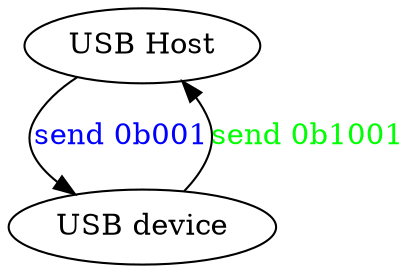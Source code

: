 digraph graphname{
     host [label="USB Host"];
     device [label="USB device"];

     host->device [label="send 0b001", fontcolor=blue];
     device->host [label="send 0b1001", fontcolor=green];
}
